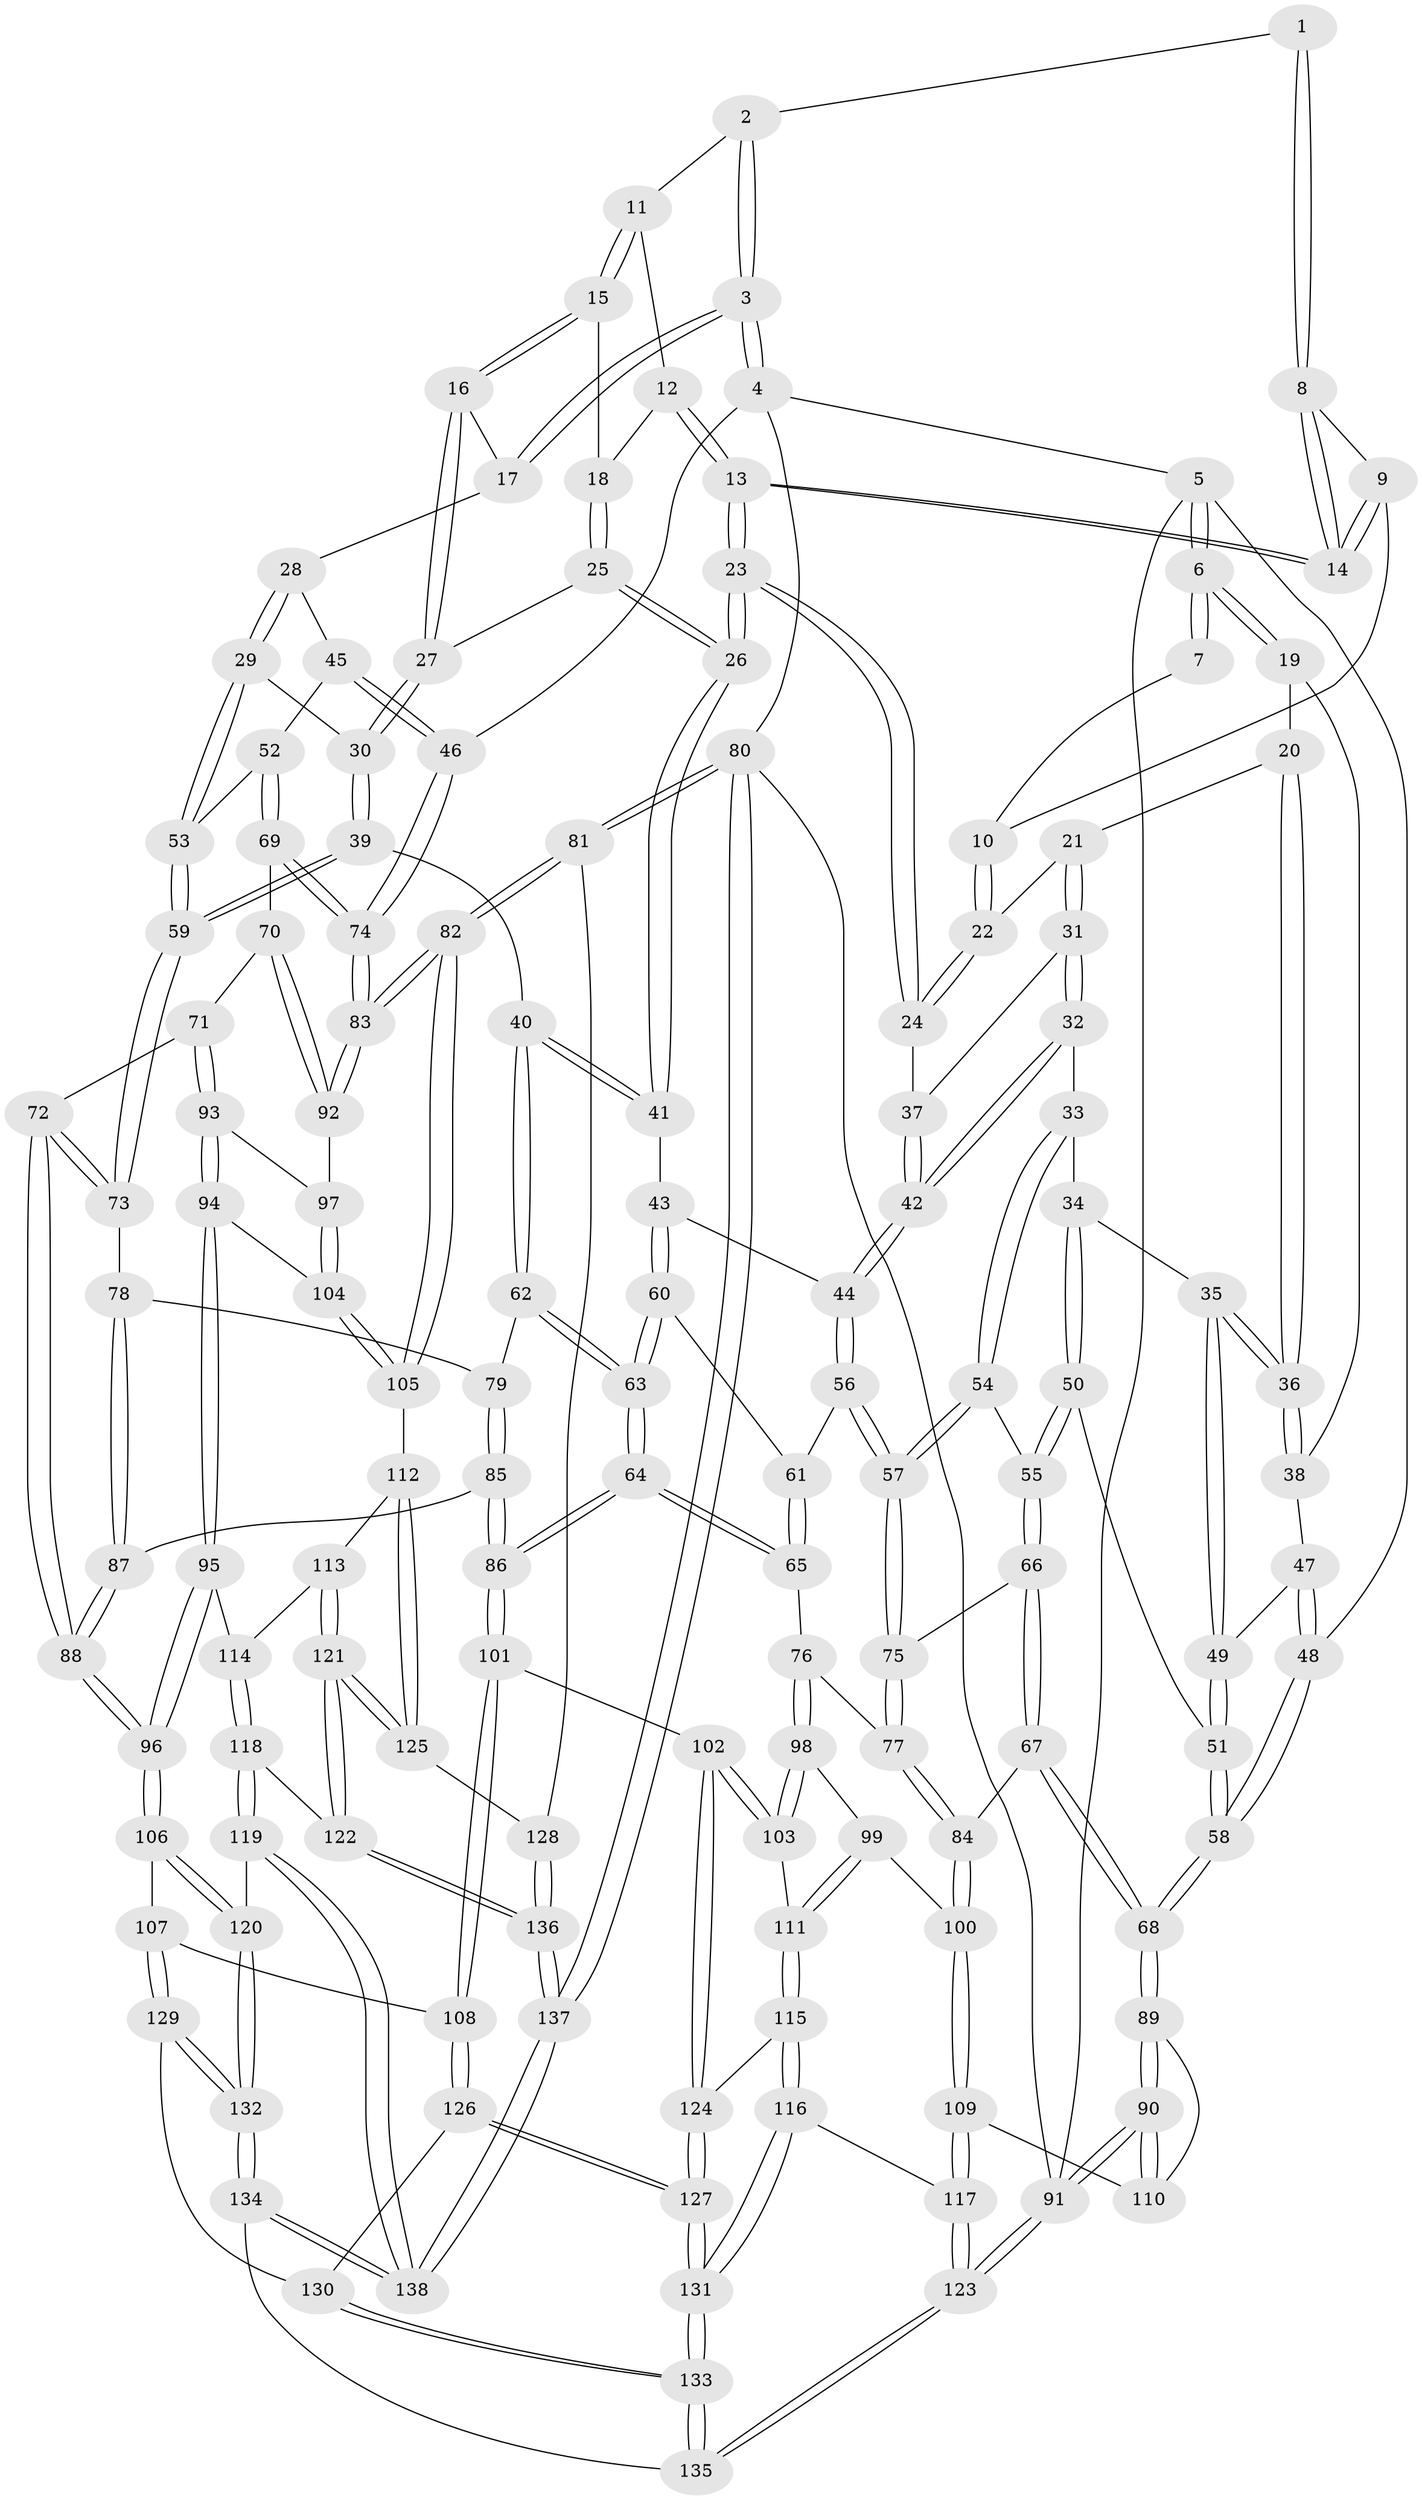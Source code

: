 // Generated by graph-tools (version 1.1) at 2025/03/03/09/25 03:03:13]
// undirected, 138 vertices, 342 edges
graph export_dot {
graph [start="1"]
  node [color=gray90,style=filled];
  1 [pos="+0.4689155436446675+0"];
  2 [pos="+0.6589812824299837+0"];
  3 [pos="+1+0"];
  4 [pos="+1+0"];
  5 [pos="+0+0"];
  6 [pos="+0+0"];
  7 [pos="+0.41579933770028915+0"];
  8 [pos="+0.4922361483334539+0.06940937057623217"];
  9 [pos="+0.35341166922369593+0.07979186642227554"];
  10 [pos="+0.341682099569153+0.07903083950407484"];
  11 [pos="+0.6727543032338179+0"];
  12 [pos="+0.6710957095213115+0"];
  13 [pos="+0.5416541563259591+0.17065116891365195"];
  14 [pos="+0.53607246530627+0.16110891624720727"];
  15 [pos="+0.776770516149165+0.08110032663804145"];
  16 [pos="+0.8317049505473255+0.11294468706568477"];
  17 [pos="+0.8891998465719247+0.08153531384489503"];
  18 [pos="+0.691526091402641+0.13208683620310838"];
  19 [pos="+0+0"];
  20 [pos="+0.08592718560092576+0.013786965787228912"];
  21 [pos="+0.274365104705446+0.11786182397183352"];
  22 [pos="+0.3328351424269299+0.0902748747123304"];
  23 [pos="+0.5442110408561941+0.21313544890616737"];
  24 [pos="+0.44038833064907423+0.2006810057089375"];
  25 [pos="+0.6777498679250674+0.1791866856405598"];
  26 [pos="+0.5654147919396597+0.24582702798734818"];
  27 [pos="+0.803526615173624+0.17884729165462776"];
  28 [pos="+0.9310017442017322+0.23137091331227835"];
  29 [pos="+0.8788457165732086+0.2823716058954565"];
  30 [pos="+0.8128775537285408+0.21769106981110392"];
  31 [pos="+0.2755248083575634+0.15277541974066988"];
  32 [pos="+0.23896811163052345+0.23980067558939258"];
  33 [pos="+0.2382835464205489+0.24045640166963497"];
  34 [pos="+0.1579335177340155+0.24223275571191216"];
  35 [pos="+0.1565402817460355+0.24110589533797563"];
  36 [pos="+0.14832377563167964+0.23278422996220902"];
  37 [pos="+0.36764194437417236+0.22934068344425806"];
  38 [pos="+0.06262652908421049+0.2496957728879352"];
  39 [pos="+0.6667559207976694+0.3477556463137455"];
  40 [pos="+0.6239831087233678+0.34076049654982926"];
  41 [pos="+0.56670935664194+0.2559651394583175"];
  42 [pos="+0.34607999651957977+0.2730329592763818"];
  43 [pos="+0.5397806816677965+0.2733587092390448"];
  44 [pos="+0.35240681256130085+0.3175968873023026"];
  45 [pos="+1+0.20518259012632276"];
  46 [pos="+1+0.06169114583401712"];
  47 [pos="+0.05757714763162069+0.25622743001338555"];
  48 [pos="+0+0.23541022687358054"];
  49 [pos="+0.06367767591145729+0.310384949526089"];
  50 [pos="+0.14057973645009395+0.3643189374737546"];
  51 [pos="+0.06214653900886167+0.33800654335462843"];
  52 [pos="+0.9236262862465797+0.3569908790923049"];
  53 [pos="+0.8860172007519184+0.3429170070427693"];
  54 [pos="+0.2553403576358442+0.36936613280988073"];
  55 [pos="+0.14920692702768867+0.37524181521122907"];
  56 [pos="+0.3291959646177597+0.37530603124004663"];
  57 [pos="+0.30127878777182243+0.3968508957383788"];
  58 [pos="+0+0.429901568174006"];
  59 [pos="+0.7900788301540325+0.4126298107423819"];
  60 [pos="+0.43844099860969227+0.37800766290935145"];
  61 [pos="+0.4237176743863214+0.3842016597210975"];
  62 [pos="+0.5844696485638318+0.448044831764722"];
  63 [pos="+0.5400094741015408+0.5078307023964207"];
  64 [pos="+0.5193032586397931+0.5475581550378031"];
  65 [pos="+0.4383854061251746+0.5383138225894893"];
  66 [pos="+0.11955217762005584+0.4762148371489101"];
  67 [pos="+0.0717703584839653+0.5374511788044807"];
  68 [pos="+0+0.5105567086071974"];
  69 [pos="+0.9535931754315004+0.37631873938519816"];
  70 [pos="+0.9377449948416766+0.5425760721699813"];
  71 [pos="+0.8640342392023121+0.5430294770708168"];
  72 [pos="+0.8329768960892251+0.5254103514332072"];
  73 [pos="+0.8026806460424925+0.49809827752410535"];
  74 [pos="+1+0.3923209353915095"];
  75 [pos="+0.3065596041595166+0.476247242744475"];
  76 [pos="+0.3804309470189388+0.5437065291989225"];
  77 [pos="+0.31971047643648226+0.5095195638721784"];
  78 [pos="+0.7525072796517345+0.5270807496193054"];
  79 [pos="+0.7181626605993955+0.5336493451197678"];
  80 [pos="+1+1"];
  81 [pos="+1+0.837578040360413"];
  82 [pos="+1+0.7494995805292416"];
  83 [pos="+1+0.6284809000249917"];
  84 [pos="+0.16517695776574992+0.6345013835896892"];
  85 [pos="+0.6067529502856155+0.63862522905462"];
  86 [pos="+0.5677124347275408+0.6434678346969069"];
  87 [pos="+0.7264318553563982+0.6670928980249143"];
  88 [pos="+0.7458213989070551+0.6796222801977753"];
  89 [pos="+0+0.5812850614524968"];
  90 [pos="+0+1"];
  91 [pos="+0+1"];
  92 [pos="+0.9573846483171023+0.5520732781694734"];
  93 [pos="+0.8519773383229978+0.6394624439383026"];
  94 [pos="+0.8029990305718557+0.7151953070631365"];
  95 [pos="+0.7889023772123958+0.7274120646601286"];
  96 [pos="+0.7873414553710357+0.7276792788442895"];
  97 [pos="+0.912428389440521+0.6648694506605897"];
  98 [pos="+0.3641430405514503+0.6198049264693848"];
  99 [pos="+0.2692653233312955+0.7122683574704022"];
  100 [pos="+0.1719646713531157+0.6739577382060687"];
  101 [pos="+0.5351896434944876+0.7527308847534266"];
  102 [pos="+0.5107996264931206+0.7551795314340949"];
  103 [pos="+0.425145547588964+0.7294346499875529"];
  104 [pos="+0.9296633409031344+0.6976823245528161"];
  105 [pos="+1+0.758909966782952"];
  106 [pos="+0.7350723278979715+0.8147261757630343"];
  107 [pos="+0.537884944590894+0.756948538928249"];
  108 [pos="+0.5375864916594421+0.7565879791543502"];
  109 [pos="+0.13681934466592666+0.7261765721599099"];
  110 [pos="+0.11332229854194226+0.7330791372447698"];
  111 [pos="+0.3049405841839939+0.7559366517198375"];
  112 [pos="+0.9981352267519251+0.7724954477218349"];
  113 [pos="+0.913800103922563+0.7795563917703225"];
  114 [pos="+0.8641195444531122+0.7739107428219705"];
  115 [pos="+0.30504188323803166+0.7944768157487669"];
  116 [pos="+0.24050357043716222+0.8959949401137162"];
  117 [pos="+0.1797827783715777+0.9091679263090957"];
  118 [pos="+0.8510532056017931+0.9025090138746442"];
  119 [pos="+0.8119713901931362+0.9095623264194571"];
  120 [pos="+0.7477333049333832+0.876424522836181"];
  121 [pos="+0.8600336273955558+0.9015642124518026"];
  122 [pos="+0.8526069690049776+0.9026647574752845"];
  123 [pos="+0+1"];
  124 [pos="+0.3939074360425469+0.8516591607675701"];
  125 [pos="+0.8816903596992719+0.9013138460923446"];
  126 [pos="+0.4592329277044336+0.8939448681018565"];
  127 [pos="+0.3919891005326076+0.8740062711667207"];
  128 [pos="+0.9311343193754125+0.9242765058596879"];
  129 [pos="+0.5637754720638718+0.8792797724373772"];
  130 [pos="+0.4619857483745709+0.9054047663386844"];
  131 [pos="+0.359332578128156+0.9573128782310488"];
  132 [pos="+0.6011778316768966+1"];
  133 [pos="+0.4546839086149901+1"];
  134 [pos="+0.5496698144448463+1"];
  135 [pos="+0.47880130746587596+1"];
  136 [pos="+0.9494973730302272+1"];
  137 [pos="+1+1"];
  138 [pos="+0.7994837747365167+1"];
  1 -- 2;
  1 -- 8;
  1 -- 8;
  2 -- 3;
  2 -- 3;
  2 -- 11;
  3 -- 4;
  3 -- 4;
  3 -- 17;
  3 -- 17;
  4 -- 5;
  4 -- 46;
  4 -- 80;
  5 -- 6;
  5 -- 6;
  5 -- 48;
  5 -- 91;
  6 -- 7;
  6 -- 7;
  6 -- 19;
  6 -- 19;
  7 -- 10;
  8 -- 9;
  8 -- 14;
  8 -- 14;
  9 -- 10;
  9 -- 14;
  9 -- 14;
  10 -- 22;
  10 -- 22;
  11 -- 12;
  11 -- 15;
  11 -- 15;
  12 -- 13;
  12 -- 13;
  12 -- 18;
  13 -- 14;
  13 -- 14;
  13 -- 23;
  13 -- 23;
  15 -- 16;
  15 -- 16;
  15 -- 18;
  16 -- 17;
  16 -- 27;
  16 -- 27;
  17 -- 28;
  18 -- 25;
  18 -- 25;
  19 -- 20;
  19 -- 38;
  20 -- 21;
  20 -- 36;
  20 -- 36;
  21 -- 22;
  21 -- 31;
  21 -- 31;
  22 -- 24;
  22 -- 24;
  23 -- 24;
  23 -- 24;
  23 -- 26;
  23 -- 26;
  24 -- 37;
  25 -- 26;
  25 -- 26;
  25 -- 27;
  26 -- 41;
  26 -- 41;
  27 -- 30;
  27 -- 30;
  28 -- 29;
  28 -- 29;
  28 -- 45;
  29 -- 30;
  29 -- 53;
  29 -- 53;
  30 -- 39;
  30 -- 39;
  31 -- 32;
  31 -- 32;
  31 -- 37;
  32 -- 33;
  32 -- 42;
  32 -- 42;
  33 -- 34;
  33 -- 54;
  33 -- 54;
  34 -- 35;
  34 -- 50;
  34 -- 50;
  35 -- 36;
  35 -- 36;
  35 -- 49;
  35 -- 49;
  36 -- 38;
  36 -- 38;
  37 -- 42;
  37 -- 42;
  38 -- 47;
  39 -- 40;
  39 -- 59;
  39 -- 59;
  40 -- 41;
  40 -- 41;
  40 -- 62;
  40 -- 62;
  41 -- 43;
  42 -- 44;
  42 -- 44;
  43 -- 44;
  43 -- 60;
  43 -- 60;
  44 -- 56;
  44 -- 56;
  45 -- 46;
  45 -- 46;
  45 -- 52;
  46 -- 74;
  46 -- 74;
  47 -- 48;
  47 -- 48;
  47 -- 49;
  48 -- 58;
  48 -- 58;
  49 -- 51;
  49 -- 51;
  50 -- 51;
  50 -- 55;
  50 -- 55;
  51 -- 58;
  51 -- 58;
  52 -- 53;
  52 -- 69;
  52 -- 69;
  53 -- 59;
  53 -- 59;
  54 -- 55;
  54 -- 57;
  54 -- 57;
  55 -- 66;
  55 -- 66;
  56 -- 57;
  56 -- 57;
  56 -- 61;
  57 -- 75;
  57 -- 75;
  58 -- 68;
  58 -- 68;
  59 -- 73;
  59 -- 73;
  60 -- 61;
  60 -- 63;
  60 -- 63;
  61 -- 65;
  61 -- 65;
  62 -- 63;
  62 -- 63;
  62 -- 79;
  63 -- 64;
  63 -- 64;
  64 -- 65;
  64 -- 65;
  64 -- 86;
  64 -- 86;
  65 -- 76;
  66 -- 67;
  66 -- 67;
  66 -- 75;
  67 -- 68;
  67 -- 68;
  67 -- 84;
  68 -- 89;
  68 -- 89;
  69 -- 70;
  69 -- 74;
  69 -- 74;
  70 -- 71;
  70 -- 92;
  70 -- 92;
  71 -- 72;
  71 -- 93;
  71 -- 93;
  72 -- 73;
  72 -- 73;
  72 -- 88;
  72 -- 88;
  73 -- 78;
  74 -- 83;
  74 -- 83;
  75 -- 77;
  75 -- 77;
  76 -- 77;
  76 -- 98;
  76 -- 98;
  77 -- 84;
  77 -- 84;
  78 -- 79;
  78 -- 87;
  78 -- 87;
  79 -- 85;
  79 -- 85;
  80 -- 81;
  80 -- 81;
  80 -- 137;
  80 -- 137;
  80 -- 91;
  81 -- 82;
  81 -- 82;
  81 -- 128;
  82 -- 83;
  82 -- 83;
  82 -- 105;
  82 -- 105;
  83 -- 92;
  83 -- 92;
  84 -- 100;
  84 -- 100;
  85 -- 86;
  85 -- 86;
  85 -- 87;
  86 -- 101;
  86 -- 101;
  87 -- 88;
  87 -- 88;
  88 -- 96;
  88 -- 96;
  89 -- 90;
  89 -- 90;
  89 -- 110;
  90 -- 91;
  90 -- 91;
  90 -- 110;
  90 -- 110;
  91 -- 123;
  91 -- 123;
  92 -- 97;
  93 -- 94;
  93 -- 94;
  93 -- 97;
  94 -- 95;
  94 -- 95;
  94 -- 104;
  95 -- 96;
  95 -- 96;
  95 -- 114;
  96 -- 106;
  96 -- 106;
  97 -- 104;
  97 -- 104;
  98 -- 99;
  98 -- 103;
  98 -- 103;
  99 -- 100;
  99 -- 111;
  99 -- 111;
  100 -- 109;
  100 -- 109;
  101 -- 102;
  101 -- 108;
  101 -- 108;
  102 -- 103;
  102 -- 103;
  102 -- 124;
  102 -- 124;
  103 -- 111;
  104 -- 105;
  104 -- 105;
  105 -- 112;
  106 -- 107;
  106 -- 120;
  106 -- 120;
  107 -- 108;
  107 -- 129;
  107 -- 129;
  108 -- 126;
  108 -- 126;
  109 -- 110;
  109 -- 117;
  109 -- 117;
  111 -- 115;
  111 -- 115;
  112 -- 113;
  112 -- 125;
  112 -- 125;
  113 -- 114;
  113 -- 121;
  113 -- 121;
  114 -- 118;
  114 -- 118;
  115 -- 116;
  115 -- 116;
  115 -- 124;
  116 -- 117;
  116 -- 131;
  116 -- 131;
  117 -- 123;
  117 -- 123;
  118 -- 119;
  118 -- 119;
  118 -- 122;
  119 -- 120;
  119 -- 138;
  119 -- 138;
  120 -- 132;
  120 -- 132;
  121 -- 122;
  121 -- 122;
  121 -- 125;
  121 -- 125;
  122 -- 136;
  122 -- 136;
  123 -- 135;
  123 -- 135;
  124 -- 127;
  124 -- 127;
  125 -- 128;
  126 -- 127;
  126 -- 127;
  126 -- 130;
  127 -- 131;
  127 -- 131;
  128 -- 136;
  128 -- 136;
  129 -- 130;
  129 -- 132;
  129 -- 132;
  130 -- 133;
  130 -- 133;
  131 -- 133;
  131 -- 133;
  132 -- 134;
  132 -- 134;
  133 -- 135;
  133 -- 135;
  134 -- 135;
  134 -- 138;
  134 -- 138;
  136 -- 137;
  136 -- 137;
  137 -- 138;
  137 -- 138;
}
